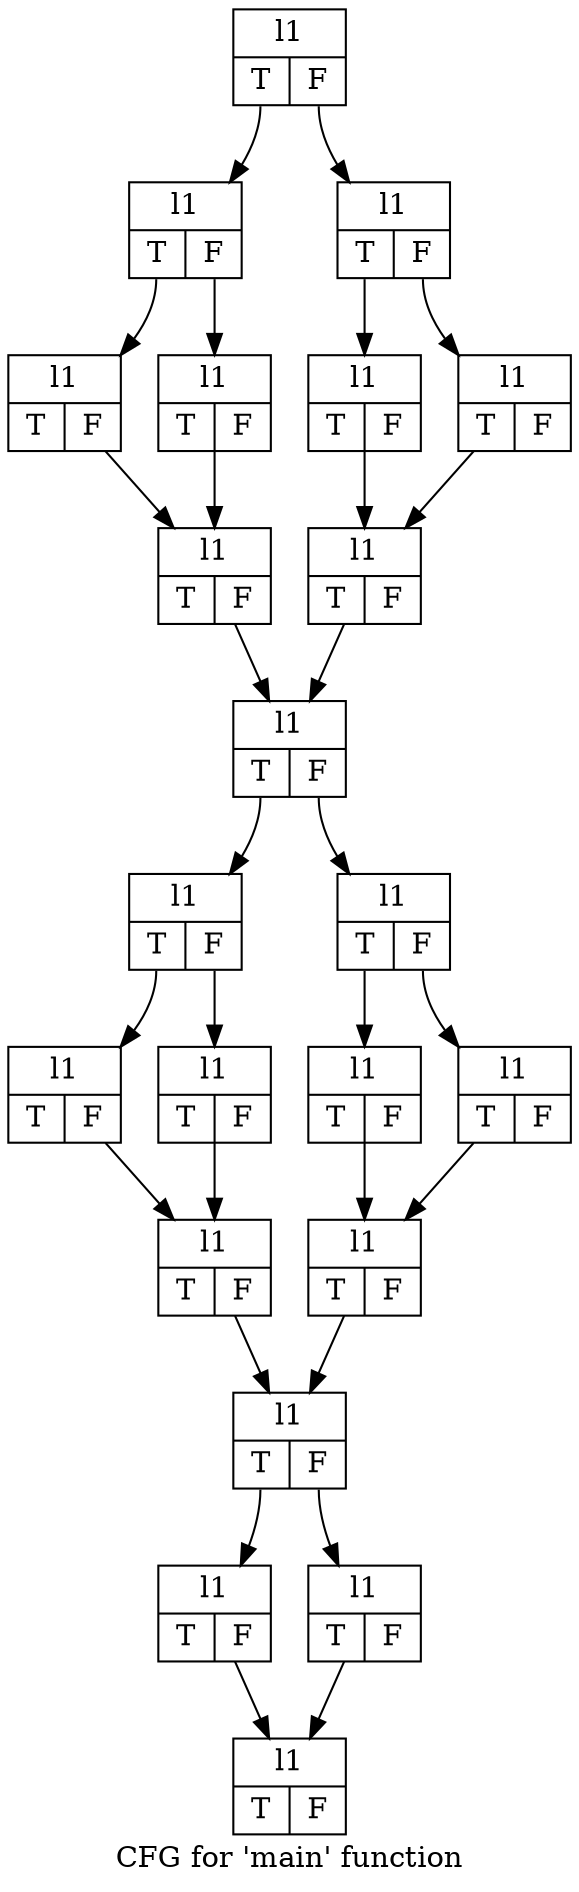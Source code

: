 digraph "CFG for 'main' function" {
	label="CFG for 'main' function";

	Node0x560723b229e0 [shape=record,label="{l1|{<s0>T|<s1>F}}"];
	Node0x560723b229e0:s0 -> Node0x560723b231a0;
	Node0x560723b229e0:s1 -> Node0x560723b23eb0;
	Node0x560723b231a0 [shape=record,label="{l1|{<s0>T|<s1>F}}"];
	Node0x560723b231a0:s0 -> Node0x560723b24040;
	Node0x560723b231a0:s1 -> Node0x560723b24090;
	Node0x560723b24040 [shape=record,label="{l1|{<s0>T|<s1>F}}"];
	Node0x560723b24040 -> Node0x560723b24630;
	Node0x560723b24090 [shape=record,label="{l1|{<s0>T|<s1>F}}"];
	Node0x560723b24090 -> Node0x560723b24630;
	Node0x560723b24630 [shape=record,label="{l1|{<s0>T|<s1>F}}"];
	Node0x560723b24630 -> Node0x560723b24aa0;
	Node0x560723b23eb0 [shape=record,label="{l1|{<s0>T|<s1>F}}"];
	Node0x560723b23eb0:s0 -> Node0x560723b24c20;
	Node0x560723b23eb0:s1 -> Node0x560723b24c70;
	Node0x560723b24c20 [shape=record,label="{l1|{<s0>T|<s1>F}}"];
	Node0x560723b24c20 -> Node0x560723b24ea0;
	Node0x560723b24c70 [shape=record,label="{l1|{<s0>T|<s1>F}}"];
	Node0x560723b24c70 -> Node0x560723b24ea0;
	Node0x560723b24ea0 [shape=record,label="{l1|{<s0>T|<s1>F}}"];
	Node0x560723b24ea0 -> Node0x560723b24aa0;
	Node0x560723b24aa0 [shape=record,label="{l1|{<s0>T|<s1>F}}"];
	Node0x560723b24aa0:s0 -> Node0x560723b25940;
	Node0x560723b24aa0:s1 -> Node0x560723b25990;
	Node0x560723b25940 [shape=record,label="{l1|{<s0>T|<s1>F}}"];
	Node0x560723b25940:s0 -> Node0x560723b25b40;
	Node0x560723b25940:s1 -> Node0x560723b25b90;
	Node0x560723b25b40 [shape=record,label="{l1|{<s0>T|<s1>F}}"];
	Node0x560723b25b40 -> Node0x560723b261d0;
	Node0x560723b25b90 [shape=record,label="{l1|{<s0>T|<s1>F}}"];
	Node0x560723b25b90 -> Node0x560723b261d0;
	Node0x560723b261d0 [shape=record,label="{l1|{<s0>T|<s1>F}}"];
	Node0x560723b261d0 -> Node0x560723b26430;
	Node0x560723b25990 [shape=record,label="{l1|{<s0>T|<s1>F}}"];
	Node0x560723b25990:s0 -> Node0x560723b265b0;
	Node0x560723b25990:s1 -> Node0x560723b26600;
	Node0x560723b265b0 [shape=record,label="{l1|{<s0>T|<s1>F}}"];
	Node0x560723b265b0 -> Node0x560723b26830;
	Node0x560723b26600 [shape=record,label="{l1|{<s0>T|<s1>F}}"];
	Node0x560723b26600 -> Node0x560723b26830;
	Node0x560723b26830 [shape=record,label="{l1|{<s0>T|<s1>F}}"];
	Node0x560723b26830 -> Node0x560723b26430;
	Node0x560723b26430 [shape=record,label="{l1|{<s0>T|<s1>F}}"];
	Node0x560723b26430:s0 -> Node0x560723b26f90;
	Node0x560723b26430:s1 -> Node0x560723b26fe0;
	Node0x560723b26f90 [shape=record,label="{l1|{<s0>T|<s1>F}}"];
	Node0x560723b26f90 -> Node0x560723b27210;
	Node0x560723b26fe0 [shape=record,label="{l1|{<s0>T|<s1>F}}"];
	Node0x560723b26fe0 -> Node0x560723b27210;
	Node0x560723b27210 [shape=record,label="{l1|{<s0>T|<s1>F}}"];
}
